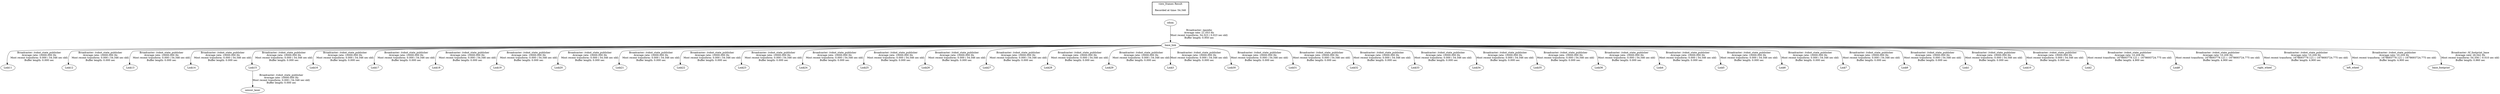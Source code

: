 digraph G {
"base_link" -> "Link11"[label="Broadcaster: /robot_state_publisher\nAverage rate: 10000.000 Hz\nMost recent transform: 0.000 ( 54.346 sec old)\nBuffer length: 0.000 sec\n"];
"odom" -> "base_link"[label="Broadcaster: /gazebo\nAverage rate: 21.053 Hz\nMost recent transform: 54.323 ( 0.023 sec old)\nBuffer length: 0.950 sec\n"];
"base_link" -> "Link12"[label="Broadcaster: /robot_state_publisher\nAverage rate: 10000.000 Hz\nMost recent transform: 0.000 ( 54.346 sec old)\nBuffer length: 0.000 sec\n"];
"base_link" -> "Link13"[label="Broadcaster: /robot_state_publisher\nAverage rate: 10000.000 Hz\nMost recent transform: 0.000 ( 54.346 sec old)\nBuffer length: 0.000 sec\n"];
"base_link" -> "Link14"[label="Broadcaster: /robot_state_publisher\nAverage rate: 10000.000 Hz\nMost recent transform: 0.000 ( 54.346 sec old)\nBuffer length: 0.000 sec\n"];
"base_link" -> "Link15"[label="Broadcaster: /robot_state_publisher\nAverage rate: 10000.000 Hz\nMost recent transform: 0.000 ( 54.346 sec old)\nBuffer length: 0.000 sec\n"];
"base_link" -> "Link16"[label="Broadcaster: /robot_state_publisher\nAverage rate: 10000.000 Hz\nMost recent transform: 0.000 ( 54.346 sec old)\nBuffer length: 0.000 sec\n"];
"base_link" -> "Link17"[label="Broadcaster: /robot_state_publisher\nAverage rate: 10000.000 Hz\nMost recent transform: 0.000 ( 54.346 sec old)\nBuffer length: 0.000 sec\n"];
"base_link" -> "Link18"[label="Broadcaster: /robot_state_publisher\nAverage rate: 10000.000 Hz\nMost recent transform: 0.000 ( 54.346 sec old)\nBuffer length: 0.000 sec\n"];
"base_link" -> "Link19"[label="Broadcaster: /robot_state_publisher\nAverage rate: 10000.000 Hz\nMost recent transform: 0.000 ( 54.346 sec old)\nBuffer length: 0.000 sec\n"];
"base_link" -> "Link20"[label="Broadcaster: /robot_state_publisher\nAverage rate: 10000.000 Hz\nMost recent transform: 0.000 ( 54.346 sec old)\nBuffer length: 0.000 sec\n"];
"base_link" -> "Link21"[label="Broadcaster: /robot_state_publisher\nAverage rate: 10000.000 Hz\nMost recent transform: 0.000 ( 54.346 sec old)\nBuffer length: 0.000 sec\n"];
"base_link" -> "Link22"[label="Broadcaster: /robot_state_publisher\nAverage rate: 10000.000 Hz\nMost recent transform: 0.000 ( 54.346 sec old)\nBuffer length: 0.000 sec\n"];
"base_link" -> "Link23"[label="Broadcaster: /robot_state_publisher\nAverage rate: 10000.000 Hz\nMost recent transform: 0.000 ( 54.346 sec old)\nBuffer length: 0.000 sec\n"];
"base_link" -> "Link24"[label="Broadcaster: /robot_state_publisher\nAverage rate: 10000.000 Hz\nMost recent transform: 0.000 ( 54.346 sec old)\nBuffer length: 0.000 sec\n"];
"base_link" -> "Link25"[label="Broadcaster: /robot_state_publisher\nAverage rate: 10000.000 Hz\nMost recent transform: 0.000 ( 54.346 sec old)\nBuffer length: 0.000 sec\n"];
"base_link" -> "Link26"[label="Broadcaster: /robot_state_publisher\nAverage rate: 10000.000 Hz\nMost recent transform: 0.000 ( 54.346 sec old)\nBuffer length: 0.000 sec\n"];
"base_link" -> "Link27"[label="Broadcaster: /robot_state_publisher\nAverage rate: 10000.000 Hz\nMost recent transform: 0.000 ( 54.346 sec old)\nBuffer length: 0.000 sec\n"];
"base_link" -> "Link28"[label="Broadcaster: /robot_state_publisher\nAverage rate: 10000.000 Hz\nMost recent transform: 0.000 ( 54.346 sec old)\nBuffer length: 0.000 sec\n"];
"base_link" -> "Link29"[label="Broadcaster: /robot_state_publisher\nAverage rate: 10000.000 Hz\nMost recent transform: 0.000 ( 54.346 sec old)\nBuffer length: 0.000 sec\n"];
"base_link" -> "Link3"[label="Broadcaster: /robot_state_publisher\nAverage rate: 10000.000 Hz\nMost recent transform: 0.000 ( 54.346 sec old)\nBuffer length: 0.000 sec\n"];
"base_link" -> "Link30"[label="Broadcaster: /robot_state_publisher\nAverage rate: 10000.000 Hz\nMost recent transform: 0.000 ( 54.346 sec old)\nBuffer length: 0.000 sec\n"];
"base_link" -> "Link31"[label="Broadcaster: /robot_state_publisher\nAverage rate: 10000.000 Hz\nMost recent transform: 0.000 ( 54.346 sec old)\nBuffer length: 0.000 sec\n"];
"base_link" -> "Link32"[label="Broadcaster: /robot_state_publisher\nAverage rate: 10000.000 Hz\nMost recent transform: 0.000 ( 54.346 sec old)\nBuffer length: 0.000 sec\n"];
"base_link" -> "Link33"[label="Broadcaster: /robot_state_publisher\nAverage rate: 10000.000 Hz\nMost recent transform: 0.000 ( 54.346 sec old)\nBuffer length: 0.000 sec\n"];
"base_link" -> "Link34"[label="Broadcaster: /robot_state_publisher\nAverage rate: 10000.000 Hz\nMost recent transform: 0.000 ( 54.346 sec old)\nBuffer length: 0.000 sec\n"];
"base_link" -> "Link35"[label="Broadcaster: /robot_state_publisher\nAverage rate: 10000.000 Hz\nMost recent transform: 0.000 ( 54.346 sec old)\nBuffer length: 0.000 sec\n"];
"base_link" -> "Link36"[label="Broadcaster: /robot_state_publisher\nAverage rate: 10000.000 Hz\nMost recent transform: 0.000 ( 54.346 sec old)\nBuffer length: 0.000 sec\n"];
"base_link" -> "Link4"[label="Broadcaster: /robot_state_publisher\nAverage rate: 10000.000 Hz\nMost recent transform: 0.000 ( 54.346 sec old)\nBuffer length: 0.000 sec\n"];
"base_link" -> "Link5"[label="Broadcaster: /robot_state_publisher\nAverage rate: 10000.000 Hz\nMost recent transform: 0.000 ( 54.346 sec old)\nBuffer length: 0.000 sec\n"];
"base_link" -> "Link6"[label="Broadcaster: /robot_state_publisher\nAverage rate: 10000.000 Hz\nMost recent transform: 0.000 ( 54.346 sec old)\nBuffer length: 0.000 sec\n"];
"base_link" -> "Link7"[label="Broadcaster: /robot_state_publisher\nAverage rate: 10000.000 Hz\nMost recent transform: 0.000 ( 54.346 sec old)\nBuffer length: 0.000 sec\n"];
"base_link" -> "Link9"[label="Broadcaster: /robot_state_publisher\nAverage rate: 10000.000 Hz\nMost recent transform: 0.000 ( 54.346 sec old)\nBuffer length: 0.000 sec\n"];
"base_link" -> "Link1"[label="Broadcaster: /robot_state_publisher\nAverage rate: 10000.000 Hz\nMost recent transform: 0.000 ( 54.346 sec old)\nBuffer length: 0.000 sec\n"];
"base_link" -> "Link10"[label="Broadcaster: /robot_state_publisher\nAverage rate: 10000.000 Hz\nMost recent transform: 0.000 ( 54.346 sec old)\nBuffer length: 0.000 sec\n"];
"Link15" -> "sensor_laser"[label="Broadcaster: /robot_state_publisher\nAverage rate: 10000.000 Hz\nMost recent transform: 0.000 ( 54.346 sec old)\nBuffer length: 0.000 sec\n"];
"base_link" -> "Link2"[label="Broadcaster: /robot_state_publisher\nAverage rate: 10.204 Hz\nMost recent transform: 1678693779.121 ( -1678693724.775 sec old)\nBuffer length: 4.900 sec\n"];
"base_link" -> "Link8"[label="Broadcaster: /robot_state_publisher\nAverage rate: 10.204 Hz\nMost recent transform: 1678693779.121 ( -1678693724.775 sec old)\nBuffer length: 4.900 sec\n"];
"base_link" -> "right_wheel"[label="Broadcaster: /robot_state_publisher\nAverage rate: 10.204 Hz\nMost recent transform: 1678693779.121 ( -1678693724.775 sec old)\nBuffer length: 4.900 sec\n"];
"base_link" -> "left_wheel"[label="Broadcaster: /robot_state_publisher\nAverage rate: 10.204 Hz\nMost recent transform: 1678693779.121 ( -1678693724.775 sec old)\nBuffer length: 4.900 sec\n"];
"base_link" -> "base_footprint"[label="Broadcaster: /tf_footprint_base\nAverage rate: 26.042 Hz\nMost recent transform: 54.356 ( -0.010 sec old)\nBuffer length: 0.960 sec\n"];
edge [style=invis];
 subgraph cluster_legend { style=bold; color=black; label ="view_frames Result";
"Recorded at time: 54.346"[ shape=plaintext ] ;
 }->"odom";
}